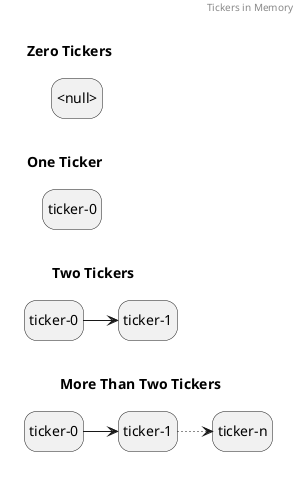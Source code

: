 @startuml 01_tickers_in_memory
hide empty description

header Tickers in Memory

label Tickers[
{{
    title Zero Tickers
    hide empty description

    state "<null>" as ticker_0
}}

{{
    title One Ticker
    hide empty description

    state "ticker-0" as ticker_0
}}

{{
    title Two Tickers 
    hide empty description

    state "ticker-0" as ticker_0
    state "ticker-1" as ticker_1
    ticker_0 -> ticker_1
}}

{{
    title More Than Two Tickers
    hide empty description

    state "ticker-0" as ticker_0
    state "ticker-1" as ticker_1
    state "ticker-n" as ticker_n
    ticker_0 -> ticker_1
    ticker_1 -right[dotted]> ticker_n
}}
]

@enduml